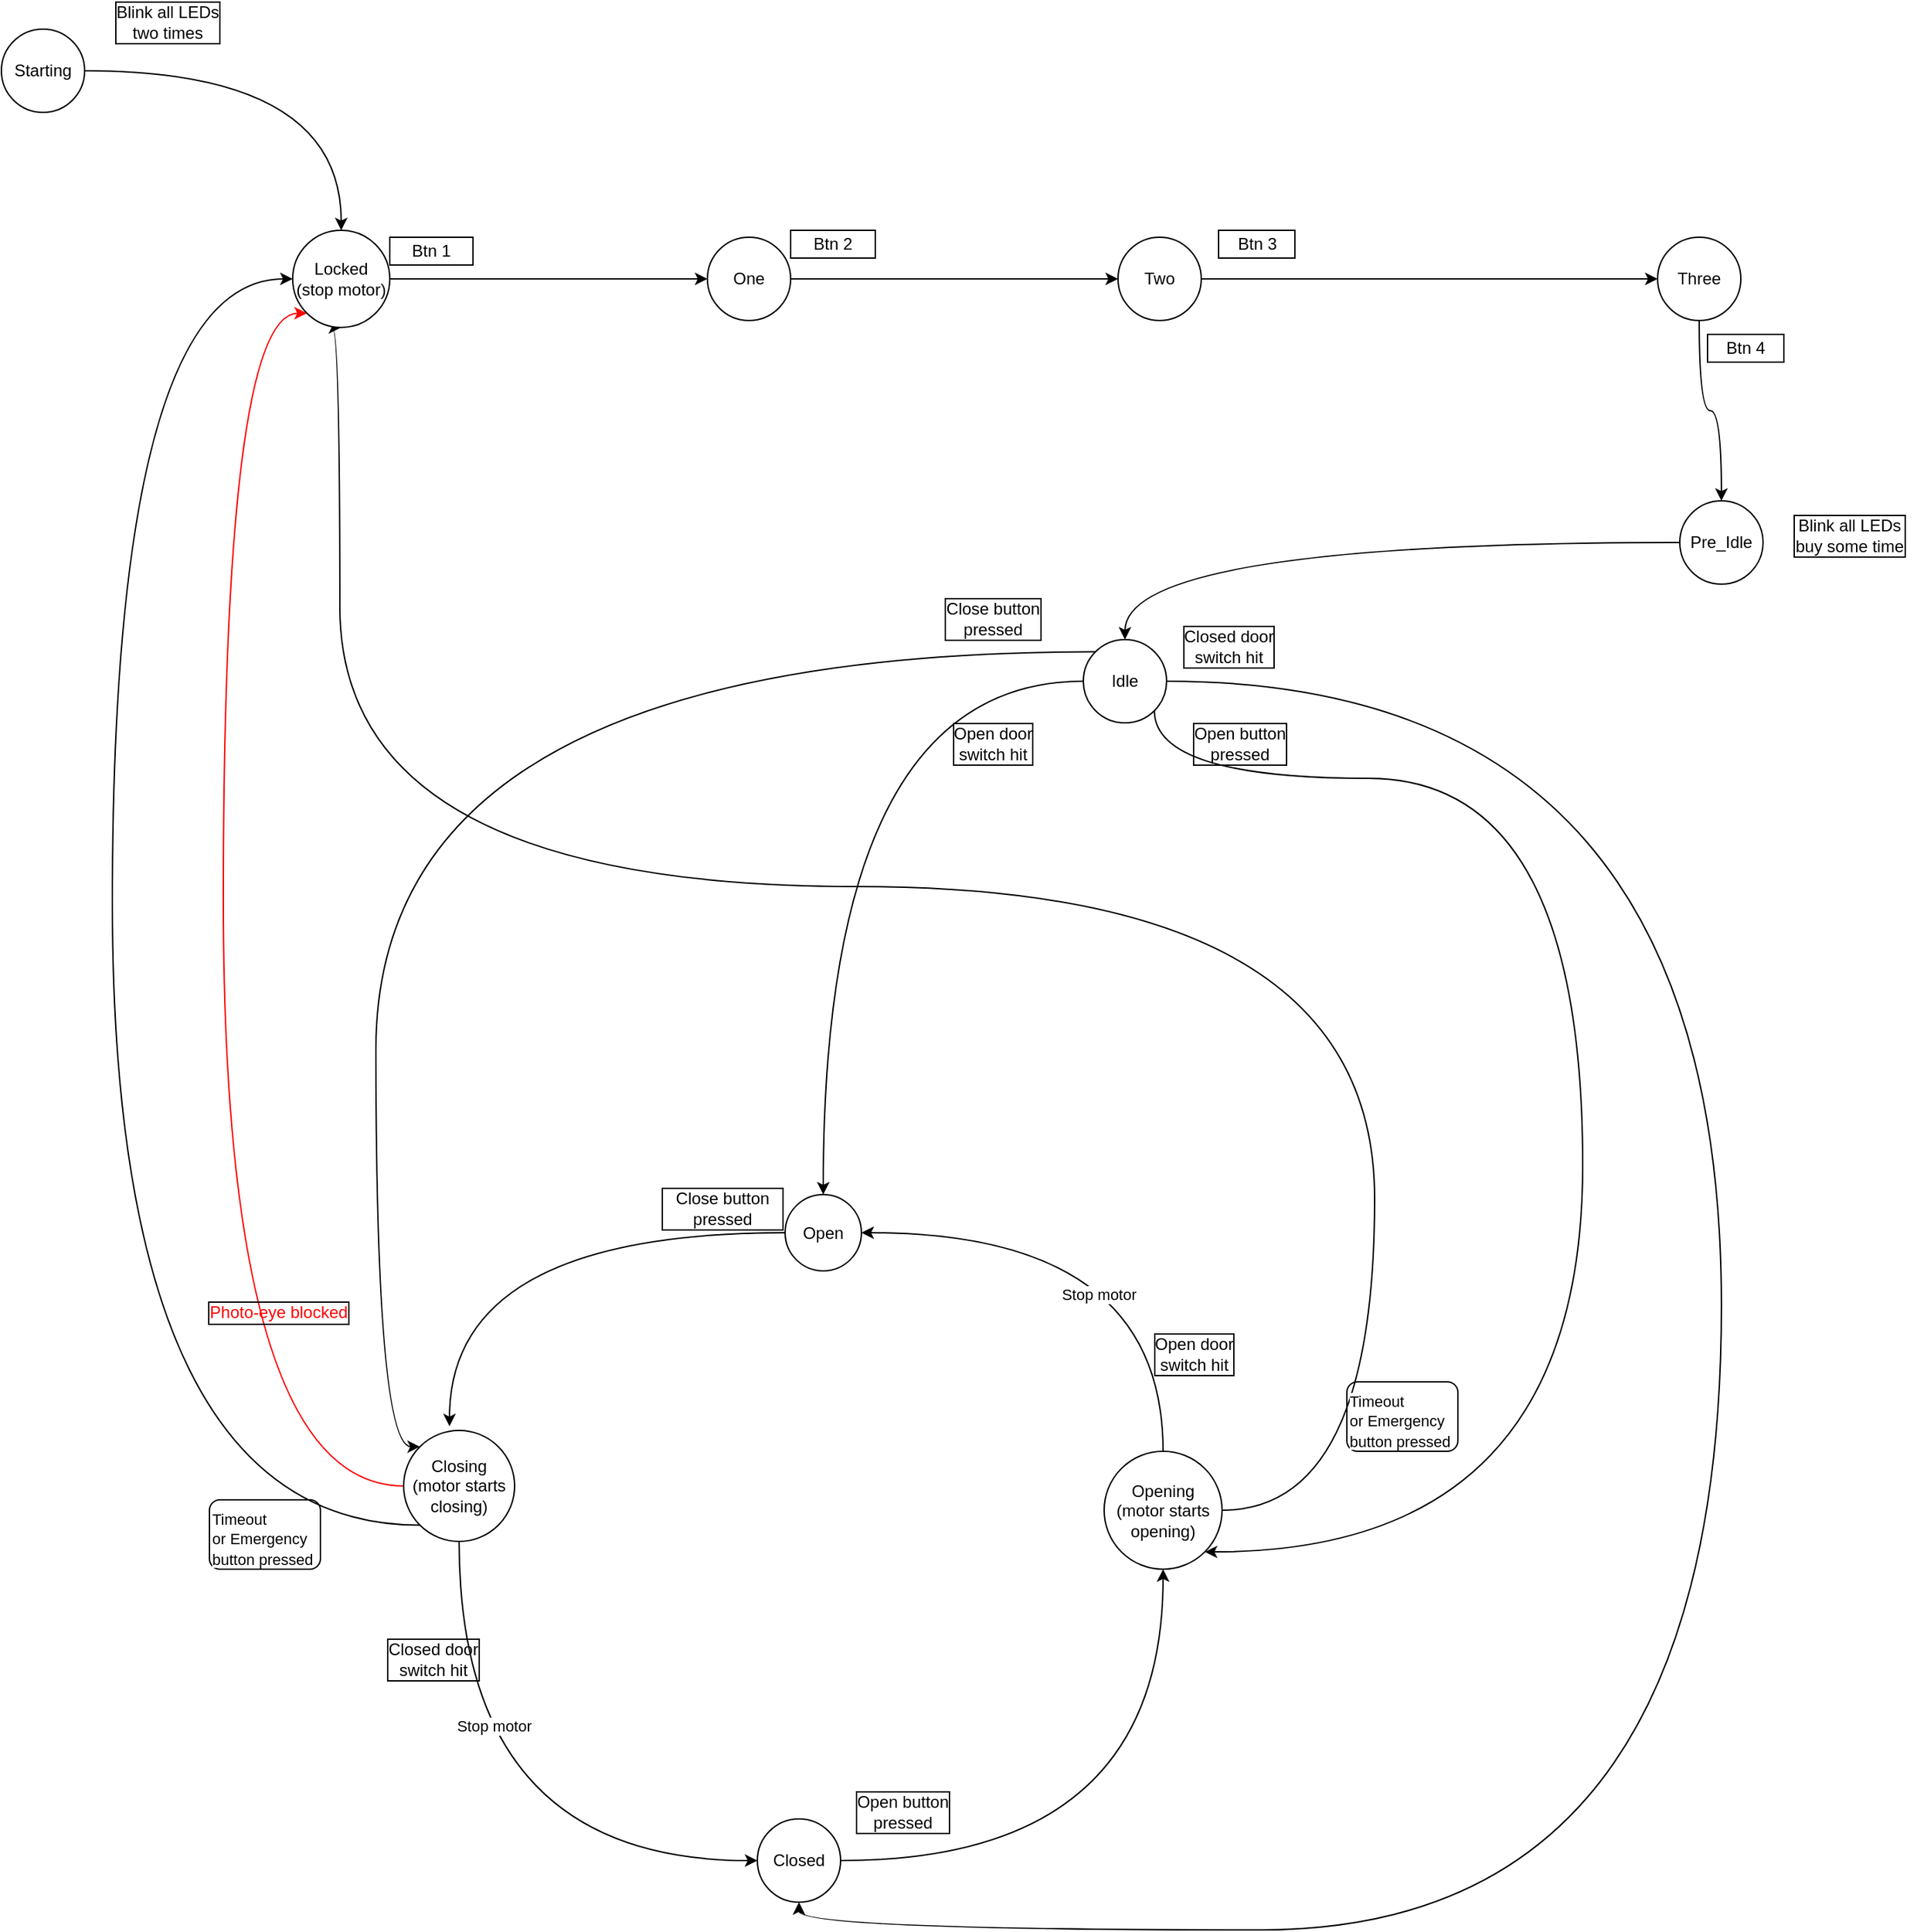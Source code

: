 <mxfile version="20.6.2" type="device"><diagram id="C5RBs43oDa-KdzZeNtuy" name="Page-1"><mxGraphModel dx="2181" dy="2010" grid="1" gridSize="10" guides="1" tooltips="1" connect="1" arrows="1" fold="1" page="1" pageScale="1" pageWidth="827" pageHeight="1169" math="0" shadow="0"><root><mxCell id="WIyWlLk6GJQsqaUBKTNV-0"/><mxCell id="WIyWlLk6GJQsqaUBKTNV-1" parent="WIyWlLk6GJQsqaUBKTNV-0"/><mxCell id="VJo2AUDcr9T1o05i5TyA-7" style="edgeStyle=orthogonalEdgeStyle;curved=1;rounded=0;orthogonalLoop=1;jettySize=auto;html=1;entryX=0.413;entryY=-0.037;entryDx=0;entryDy=0;entryPerimeter=0;" parent="WIyWlLk6GJQsqaUBKTNV-1" source="VJo2AUDcr9T1o05i5TyA-1" target="VJo2AUDcr9T1o05i5TyA-2" edge="1"><mxGeometry relative="1" as="geometry"/></mxCell><mxCell id="VJo2AUDcr9T1o05i5TyA-1" value="Open" style="ellipse;whiteSpace=wrap;html=1;aspect=fixed;" parent="WIyWlLk6GJQsqaUBKTNV-1" vertex="1"><mxGeometry x="275" y="210" width="55" height="55" as="geometry"/></mxCell><mxCell id="VJo2AUDcr9T1o05i5TyA-8" style="edgeStyle=orthogonalEdgeStyle;curved=1;rounded=0;orthogonalLoop=1;jettySize=auto;html=1;entryX=0;entryY=0.5;entryDx=0;entryDy=0;exitX=0.5;exitY=1;exitDx=0;exitDy=0;" parent="WIyWlLk6GJQsqaUBKTNV-1" source="VJo2AUDcr9T1o05i5TyA-2" target="VJo2AUDcr9T1o05i5TyA-3" edge="1"><mxGeometry relative="1" as="geometry"/></mxCell><mxCell id="oEJtRUPw2fqvS0mluCRM-9" value="Stop motor" style="edgeLabel;html=1;align=center;verticalAlign=middle;resizable=0;points=[];" parent="VJo2AUDcr9T1o05i5TyA-8" vertex="1" connectable="0"><mxGeometry x="-0.404" y="25" relative="1" as="geometry"><mxPoint as="offset"/></mxGeometry></mxCell><mxCell id="oEJtRUPw2fqvS0mluCRM-2" style="edgeStyle=orthogonalEdgeStyle;curved=1;rounded=0;orthogonalLoop=1;jettySize=auto;html=1;exitX=0;exitY=1;exitDx=0;exitDy=0;entryX=0;entryY=0.5;entryDx=0;entryDy=0;" parent="WIyWlLk6GJQsqaUBKTNV-1" source="VJo2AUDcr9T1o05i5TyA-2" target="FJrF2PS5dXuHhRnvNcnO-0" edge="1"><mxGeometry relative="1" as="geometry"><Array as="points"><mxPoint x="-210" y="448"/><mxPoint x="-210" y="-450"/></Array></mxGeometry></mxCell><mxCell id="_0275pHIBKGY3nrcJJms-0" style="edgeStyle=orthogonalEdgeStyle;rounded=0;orthogonalLoop=1;jettySize=auto;html=1;entryX=0;entryY=1;entryDx=0;entryDy=0;curved=1;strokeColor=#FF0000;" parent="WIyWlLk6GJQsqaUBKTNV-1" source="VJo2AUDcr9T1o05i5TyA-2" target="FJrF2PS5dXuHhRnvNcnO-0" edge="1"><mxGeometry relative="1" as="geometry"><Array as="points"><mxPoint x="-130" y="420"/><mxPoint x="-130" y="-425"/></Array></mxGeometry></mxCell><mxCell id="VJo2AUDcr9T1o05i5TyA-2" value="Closing&lt;br&gt;(motor starts closing)" style="ellipse;whiteSpace=wrap;html=1;aspect=fixed;" parent="WIyWlLk6GJQsqaUBKTNV-1" vertex="1"><mxGeometry y="380" width="80" height="80" as="geometry"/></mxCell><mxCell id="VJo2AUDcr9T1o05i5TyA-5" style="edgeStyle=orthogonalEdgeStyle;rounded=0;orthogonalLoop=1;jettySize=auto;html=1;entryX=0.5;entryY=1;entryDx=0;entryDy=0;curved=1;" parent="WIyWlLk6GJQsqaUBKTNV-1" source="VJo2AUDcr9T1o05i5TyA-3" target="VJo2AUDcr9T1o05i5TyA-4" edge="1"><mxGeometry relative="1" as="geometry"/></mxCell><mxCell id="VJo2AUDcr9T1o05i5TyA-3" value="Closed" style="ellipse;whiteSpace=wrap;html=1;aspect=fixed;" parent="WIyWlLk6GJQsqaUBKTNV-1" vertex="1"><mxGeometry x="255" y="660" width="60" height="60" as="geometry"/></mxCell><mxCell id="VJo2AUDcr9T1o05i5TyA-6" style="edgeStyle=orthogonalEdgeStyle;curved=1;rounded=0;orthogonalLoop=1;jettySize=auto;html=1;entryX=1;entryY=0.5;entryDx=0;entryDy=0;exitX=0.5;exitY=0;exitDx=0;exitDy=0;" parent="WIyWlLk6GJQsqaUBKTNV-1" source="VJo2AUDcr9T1o05i5TyA-4" target="VJo2AUDcr9T1o05i5TyA-1" edge="1"><mxGeometry relative="1" as="geometry"/></mxCell><mxCell id="oEJtRUPw2fqvS0mluCRM-8" value="Stop motor" style="edgeLabel;html=1;align=center;verticalAlign=middle;resizable=0;points=[];" parent="VJo2AUDcr9T1o05i5TyA-6" vertex="1" connectable="0"><mxGeometry x="0.087" y="44" relative="1" as="geometry"><mxPoint as="offset"/></mxGeometry></mxCell><mxCell id="oEJtRUPw2fqvS0mluCRM-0" style="edgeStyle=orthogonalEdgeStyle;rounded=0;orthogonalLoop=1;jettySize=auto;html=1;entryX=0.5;entryY=1;entryDx=0;entryDy=0;curved=1;exitX=1;exitY=0.5;exitDx=0;exitDy=0;" parent="WIyWlLk6GJQsqaUBKTNV-1" source="VJo2AUDcr9T1o05i5TyA-4" target="FJrF2PS5dXuHhRnvNcnO-0" edge="1"><mxGeometry relative="1" as="geometry"><Array as="points"><mxPoint x="700" y="438"/><mxPoint x="700" y="-12"/><mxPoint x="-46" y="-12"/></Array></mxGeometry></mxCell><mxCell id="VJo2AUDcr9T1o05i5TyA-4" value="Opening&lt;br&gt;(motor starts opening)" style="ellipse;whiteSpace=wrap;html=1;aspect=fixed;" parent="WIyWlLk6GJQsqaUBKTNV-1" vertex="1"><mxGeometry x="505" y="395" width="85" height="85" as="geometry"/></mxCell><mxCell id="8QXPTsqEDjwsBTx2nN1L-12" value="Open button&lt;br&gt;pressed" style="text;html=1;strokeColor=none;fillColor=none;align=center;verticalAlign=middle;whiteSpace=wrap;rounded=0;labelBorderColor=default;" parent="WIyWlLk6GJQsqaUBKTNV-1" vertex="1"><mxGeometry x="310" y="640" width="100" height="30" as="geometry"/></mxCell><mxCell id="8QXPTsqEDjwsBTx2nN1L-13" value="Close button pressed" style="text;html=1;strokeColor=none;fillColor=none;align=center;verticalAlign=middle;whiteSpace=wrap;rounded=0;labelBorderColor=default;" parent="WIyWlLk6GJQsqaUBKTNV-1" vertex="1"><mxGeometry x="185" y="200" width="90" height="40" as="geometry"/></mxCell><mxCell id="8QXPTsqEDjwsBTx2nN1L-14" value="Open door&lt;br&gt;switch hit" style="text;html=1;strokeColor=none;fillColor=none;align=center;verticalAlign=middle;whiteSpace=wrap;rounded=0;labelBorderColor=default;" parent="WIyWlLk6GJQsqaUBKTNV-1" vertex="1"><mxGeometry x="535" y="310" width="70" height="30" as="geometry"/></mxCell><mxCell id="8QXPTsqEDjwsBTx2nN1L-15" value="Closed door&lt;br&gt;switch hit" style="text;html=1;strokeColor=none;fillColor=none;align=center;verticalAlign=middle;whiteSpace=wrap;rounded=0;labelBorderColor=default;" parent="WIyWlLk6GJQsqaUBKTNV-1" vertex="1"><mxGeometry x="-16" y="530" width="75" height="30" as="geometry"/></mxCell><mxCell id="8QXPTsqEDjwsBTx2nN1L-16" value="&lt;font color=&quot;#ff0000&quot;&gt;Photo-eye blocked&lt;/font&gt;" style="text;html=1;strokeColor=none;fillColor=none;align=center;verticalAlign=middle;whiteSpace=wrap;rounded=0;labelBorderColor=default;" parent="WIyWlLk6GJQsqaUBKTNV-1" vertex="1"><mxGeometry x="-150" y="280" width="120" height="30" as="geometry"/></mxCell><mxCell id="8QXPTsqEDjwsBTx2nN1L-34" style="edgeStyle=orthogonalEdgeStyle;curved=1;rounded=0;orthogonalLoop=1;jettySize=auto;html=1;exitX=0.5;exitY=1;exitDx=0;exitDy=0;" parent="WIyWlLk6GJQsqaUBKTNV-1" edge="1"><mxGeometry relative="1" as="geometry"><mxPoint x="597.5" y="520" as="sourcePoint"/><mxPoint x="597.5" y="520" as="targetPoint"/></mxGeometry></mxCell><mxCell id="FJrF2PS5dXuHhRnvNcnO-4" style="edgeStyle=orthogonalEdgeStyle;rounded=0;orthogonalLoop=1;jettySize=auto;html=1;entryX=0;entryY=0.5;entryDx=0;entryDy=0;" parent="WIyWlLk6GJQsqaUBKTNV-1" source="FJrF2PS5dXuHhRnvNcnO-0" target="FJrF2PS5dXuHhRnvNcnO-1" edge="1"><mxGeometry relative="1" as="geometry"/></mxCell><mxCell id="FJrF2PS5dXuHhRnvNcnO-0" value="Locked&lt;br&gt;(stop motor)" style="ellipse;whiteSpace=wrap;html=1;aspect=fixed;" parent="WIyWlLk6GJQsqaUBKTNV-1" vertex="1"><mxGeometry x="-80" y="-485" width="70" height="70" as="geometry"/></mxCell><mxCell id="FJrF2PS5dXuHhRnvNcnO-5" style="edgeStyle=orthogonalEdgeStyle;rounded=0;orthogonalLoop=1;jettySize=auto;html=1;entryX=0;entryY=0.5;entryDx=0;entryDy=0;" parent="WIyWlLk6GJQsqaUBKTNV-1" source="FJrF2PS5dXuHhRnvNcnO-1" target="FJrF2PS5dXuHhRnvNcnO-2" edge="1"><mxGeometry relative="1" as="geometry"/></mxCell><mxCell id="FJrF2PS5dXuHhRnvNcnO-1" value="One" style="ellipse;whiteSpace=wrap;html=1;aspect=fixed;" parent="WIyWlLk6GJQsqaUBKTNV-1" vertex="1"><mxGeometry x="219" y="-480" width="60" height="60" as="geometry"/></mxCell><mxCell id="FJrF2PS5dXuHhRnvNcnO-6" style="edgeStyle=orthogonalEdgeStyle;rounded=0;orthogonalLoop=1;jettySize=auto;html=1;entryX=0;entryY=0.5;entryDx=0;entryDy=0;" parent="WIyWlLk6GJQsqaUBKTNV-1" source="FJrF2PS5dXuHhRnvNcnO-2" target="FJrF2PS5dXuHhRnvNcnO-3" edge="1"><mxGeometry relative="1" as="geometry"/></mxCell><mxCell id="FJrF2PS5dXuHhRnvNcnO-2" value="Two" style="ellipse;whiteSpace=wrap;html=1;aspect=fixed;" parent="WIyWlLk6GJQsqaUBKTNV-1" vertex="1"><mxGeometry x="515" y="-480" width="60" height="60" as="geometry"/></mxCell><mxCell id="FJrF2PS5dXuHhRnvNcnO-17" style="edgeStyle=orthogonalEdgeStyle;curved=1;rounded=0;orthogonalLoop=1;jettySize=auto;html=1;entryX=0.5;entryY=0;entryDx=0;entryDy=0;exitX=0.5;exitY=1;exitDx=0;exitDy=0;" parent="WIyWlLk6GJQsqaUBKTNV-1" source="FJrF2PS5dXuHhRnvNcnO-3" target="k3GPtewJ508mzuSc3oc8-6" edge="1"><mxGeometry relative="1" as="geometry"/></mxCell><mxCell id="FJrF2PS5dXuHhRnvNcnO-3" value="Three" style="ellipse;whiteSpace=wrap;html=1;aspect=fixed;" parent="WIyWlLk6GJQsqaUBKTNV-1" vertex="1"><mxGeometry x="904" y="-480" width="60" height="60" as="geometry"/></mxCell><mxCell id="FJrF2PS5dXuHhRnvNcnO-19" style="edgeStyle=orthogonalEdgeStyle;curved=1;rounded=0;orthogonalLoop=1;jettySize=auto;html=1;entryX=0.5;entryY=0;entryDx=0;entryDy=0;" parent="WIyWlLk6GJQsqaUBKTNV-1" source="FJrF2PS5dXuHhRnvNcnO-16" target="VJo2AUDcr9T1o05i5TyA-1" edge="1"><mxGeometry relative="1" as="geometry"/></mxCell><mxCell id="FJrF2PS5dXuHhRnvNcnO-21" style="edgeStyle=orthogonalEdgeStyle;curved=1;rounded=0;orthogonalLoop=1;jettySize=auto;html=1;entryX=0.5;entryY=1;entryDx=0;entryDy=0;exitX=1;exitY=0.5;exitDx=0;exitDy=0;" parent="WIyWlLk6GJQsqaUBKTNV-1" source="FJrF2PS5dXuHhRnvNcnO-16" target="VJo2AUDcr9T1o05i5TyA-3" edge="1"><mxGeometry relative="1" as="geometry"><Array as="points"><mxPoint x="950" y="-160"/><mxPoint x="950" y="740"/><mxPoint x="285" y="740"/></Array></mxGeometry></mxCell><mxCell id="HDsSGj-fAolghMtujnf7-5" style="edgeStyle=orthogonalEdgeStyle;rounded=0;orthogonalLoop=1;jettySize=auto;html=1;exitX=0;exitY=0;exitDx=0;exitDy=0;entryX=0;entryY=0;entryDx=0;entryDy=0;curved=1;" parent="WIyWlLk6GJQsqaUBKTNV-1" source="FJrF2PS5dXuHhRnvNcnO-16" target="VJo2AUDcr9T1o05i5TyA-2" edge="1"><mxGeometry relative="1" as="geometry"><Array as="points"><mxPoint x="-20" y="-181"/><mxPoint x="-20" y="392"/></Array></mxGeometry></mxCell><mxCell id="HDsSGj-fAolghMtujnf7-8" style="edgeStyle=orthogonalEdgeStyle;curved=1;rounded=0;orthogonalLoop=1;jettySize=auto;html=1;exitX=1;exitY=1;exitDx=0;exitDy=0;entryX=1;entryY=1;entryDx=0;entryDy=0;" parent="WIyWlLk6GJQsqaUBKTNV-1" source="FJrF2PS5dXuHhRnvNcnO-16" target="VJo2AUDcr9T1o05i5TyA-4" edge="1"><mxGeometry relative="1" as="geometry"><Array as="points"><mxPoint x="541" y="-90"/><mxPoint x="850" y="-90"/><mxPoint x="850" y="468"/></Array></mxGeometry></mxCell><mxCell id="FJrF2PS5dXuHhRnvNcnO-16" value="Idle" style="ellipse;whiteSpace=wrap;html=1;aspect=fixed;" parent="WIyWlLk6GJQsqaUBKTNV-1" vertex="1"><mxGeometry x="490" y="-190" width="60" height="60" as="geometry"/></mxCell><mxCell id="HDsSGj-fAolghMtujnf7-1" value="Open door&lt;br&gt;switch hit" style="text;html=1;strokeColor=none;fillColor=none;align=center;verticalAlign=middle;whiteSpace=wrap;rounded=0;labelBorderColor=default;" parent="WIyWlLk6GJQsqaUBKTNV-1" vertex="1"><mxGeometry x="390" y="-130" width="70" height="30" as="geometry"/></mxCell><mxCell id="HDsSGj-fAolghMtujnf7-4" value="Closed door&lt;br&gt;switch hit" style="text;html=1;strokeColor=none;fillColor=none;align=center;verticalAlign=middle;whiteSpace=wrap;rounded=0;labelBorderColor=default;" parent="WIyWlLk6GJQsqaUBKTNV-1" vertex="1"><mxGeometry x="555" y="-200" width="80" height="30" as="geometry"/></mxCell><mxCell id="HDsSGj-fAolghMtujnf7-6" value="Close button&lt;br&gt;pressed" style="text;html=1;strokeColor=none;fillColor=none;align=center;verticalAlign=middle;whiteSpace=wrap;rounded=0;labelBorderColor=default;" parent="WIyWlLk6GJQsqaUBKTNV-1" vertex="1"><mxGeometry x="385" y="-220" width="80" height="30" as="geometry"/></mxCell><mxCell id="HDsSGj-fAolghMtujnf7-9" value="Open button&lt;br&gt;pressed" style="text;html=1;strokeColor=none;fillColor=none;align=center;verticalAlign=middle;whiteSpace=wrap;rounded=0;labelBorderColor=default;" parent="WIyWlLk6GJQsqaUBKTNV-1" vertex="1"><mxGeometry x="562.5" y="-130" width="80" height="30" as="geometry"/></mxCell><mxCell id="HDsSGj-fAolghMtujnf7-10" value="Btn 1" style="text;html=1;strokeColor=default;fillColor=none;align=center;verticalAlign=middle;whiteSpace=wrap;rounded=0;" parent="WIyWlLk6GJQsqaUBKTNV-1" vertex="1"><mxGeometry x="-10" y="-480" width="60" height="20" as="geometry"/></mxCell><mxCell id="HDsSGj-fAolghMtujnf7-11" value="Btn 2" style="text;html=1;strokeColor=default;fillColor=none;align=center;verticalAlign=middle;whiteSpace=wrap;rounded=0;" parent="WIyWlLk6GJQsqaUBKTNV-1" vertex="1"><mxGeometry x="279" y="-485" width="61" height="20" as="geometry"/></mxCell><mxCell id="HDsSGj-fAolghMtujnf7-12" value="Btn 3" style="text;html=1;strokeColor=default;fillColor=none;align=center;verticalAlign=middle;whiteSpace=wrap;rounded=0;" parent="WIyWlLk6GJQsqaUBKTNV-1" vertex="1"><mxGeometry x="587.5" y="-485" width="55" height="20" as="geometry"/></mxCell><mxCell id="HDsSGj-fAolghMtujnf7-13" value="Btn 4" style="text;html=1;strokeColor=default;fillColor=none;align=center;verticalAlign=middle;whiteSpace=wrap;rounded=0;" parent="WIyWlLk6GJQsqaUBKTNV-1" vertex="1"><mxGeometry x="940" y="-410" width="55" height="20" as="geometry"/></mxCell><mxCell id="Em4BcfFJLPzgugaw1xRp-5" value="&lt;span style=&quot;color: rgb(0, 0, 0); font-family: Helvetica; font-size: 11px; font-style: normal; font-variant-ligatures: normal; font-variant-caps: normal; font-weight: 400; letter-spacing: normal; orphans: 2; text-align: center; text-indent: 0px; text-transform: none; widows: 2; word-spacing: 0px; -webkit-text-stroke-width: 0px; background-color: rgb(255, 255, 255); text-decoration-thickness: initial; text-decoration-style: initial; text-decoration-color: initial; float: none; display: inline !important;&quot;&gt;Timeout&amp;nbsp;&lt;br&gt;or Emergency button pressed&lt;br&gt;&lt;/span&gt;" style="text;whiteSpace=wrap;html=1;strokeColor=default;rounded=1;" parent="WIyWlLk6GJQsqaUBKTNV-1" vertex="1"><mxGeometry x="-140" y="430" width="80" height="50" as="geometry"/></mxCell><mxCell id="k3GPtewJ508mzuSc3oc8-1" style="edgeStyle=orthogonalEdgeStyle;rounded=0;orthogonalLoop=1;jettySize=auto;html=1;entryX=0.5;entryY=0;entryDx=0;entryDy=0;curved=1;" edge="1" parent="WIyWlLk6GJQsqaUBKTNV-1" source="k3GPtewJ508mzuSc3oc8-0" target="FJrF2PS5dXuHhRnvNcnO-0"><mxGeometry relative="1" as="geometry"/></mxCell><mxCell id="k3GPtewJ508mzuSc3oc8-0" value="Starting" style="ellipse;whiteSpace=wrap;html=1;aspect=fixed;" vertex="1" parent="WIyWlLk6GJQsqaUBKTNV-1"><mxGeometry x="-290" y="-630" width="60" height="60" as="geometry"/></mxCell><mxCell id="k3GPtewJ508mzuSc3oc8-3" value="&lt;span style=&quot;color: rgb(0, 0, 0); font-family: Helvetica; font-size: 11px; font-style: normal; font-variant-ligatures: normal; font-variant-caps: normal; font-weight: 400; letter-spacing: normal; orphans: 2; text-align: center; text-indent: 0px; text-transform: none; widows: 2; word-spacing: 0px; -webkit-text-stroke-width: 0px; background-color: rgb(255, 255, 255); text-decoration-thickness: initial; text-decoration-style: initial; text-decoration-color: initial; float: none; display: inline !important;&quot;&gt;Timeout&amp;nbsp;&lt;br&gt;or Emergency button pressed&lt;br&gt;&lt;/span&gt;" style="text;whiteSpace=wrap;html=1;strokeColor=default;rounded=1;" vertex="1" parent="WIyWlLk6GJQsqaUBKTNV-1"><mxGeometry x="680" y="345" width="80" height="50" as="geometry"/></mxCell><mxCell id="k3GPtewJ508mzuSc3oc8-7" style="edgeStyle=orthogonalEdgeStyle;curved=1;rounded=0;orthogonalLoop=1;jettySize=auto;html=1;entryX=0.5;entryY=0;entryDx=0;entryDy=0;" edge="1" parent="WIyWlLk6GJQsqaUBKTNV-1" source="k3GPtewJ508mzuSc3oc8-6" target="FJrF2PS5dXuHhRnvNcnO-16"><mxGeometry relative="1" as="geometry"/></mxCell><mxCell id="k3GPtewJ508mzuSc3oc8-6" value="Pre_Idle" style="ellipse;whiteSpace=wrap;html=1;aspect=fixed;" vertex="1" parent="WIyWlLk6GJQsqaUBKTNV-1"><mxGeometry x="920" y="-290" width="60" height="60" as="geometry"/></mxCell><mxCell id="k3GPtewJ508mzuSc3oc8-9" value="Blink all LEDs&lt;br&gt;buy some time" style="text;html=1;strokeColor=none;fillColor=none;align=center;verticalAlign=middle;whiteSpace=wrap;rounded=0;labelBorderColor=default;" vertex="1" parent="WIyWlLk6GJQsqaUBKTNV-1"><mxGeometry x="995" y="-280" width="95" height="30" as="geometry"/></mxCell><mxCell id="k3GPtewJ508mzuSc3oc8-10" value="Blink all LEDs&lt;br&gt;two times" style="text;html=1;strokeColor=none;fillColor=none;align=center;verticalAlign=middle;whiteSpace=wrap;rounded=0;labelBorderColor=default;" vertex="1" parent="WIyWlLk6GJQsqaUBKTNV-1"><mxGeometry x="-220" y="-650" width="100" height="30" as="geometry"/></mxCell></root></mxGraphModel></diagram></mxfile>